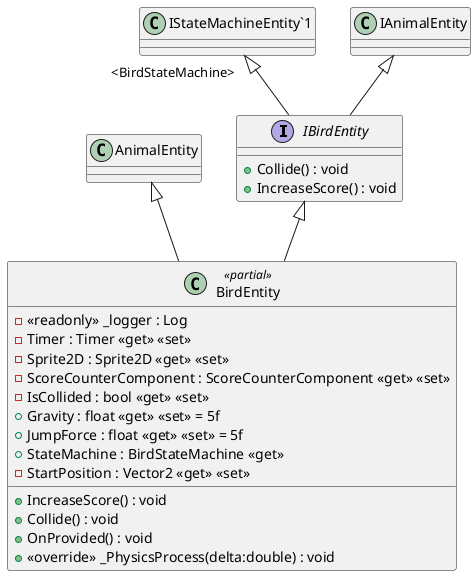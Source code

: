@startuml
interface IBirdEntity {
    + Collide() : void
    + IncreaseScore() : void
}
class BirdEntity <<partial>> {
    - <<readonly>> _logger : Log
    - Timer : Timer <<get>> <<set>>
    - Sprite2D : Sprite2D <<get>> <<set>>
    - ScoreCounterComponent : ScoreCounterComponent <<get>> <<set>>
    - IsCollided : bool <<get>> <<set>>
    + Gravity : float <<get>> <<set>> = 5f
    + JumpForce : float <<get>> <<set>> = 5f
    + StateMachine : BirdStateMachine <<get>>
    - StartPosition : Vector2 <<get>> <<set>>
    + IncreaseScore() : void
    + Collide() : void
    + OnProvided() : void
    + <<override>> _PhysicsProcess(delta:double) : void
}
"IStateMachineEntity`1" "<BirdStateMachine>" <|-- IBirdEntity
IAnimalEntity <|-- IBirdEntity
AnimalEntity <|-- BirdEntity
IBirdEntity <|-- BirdEntity
@enduml
